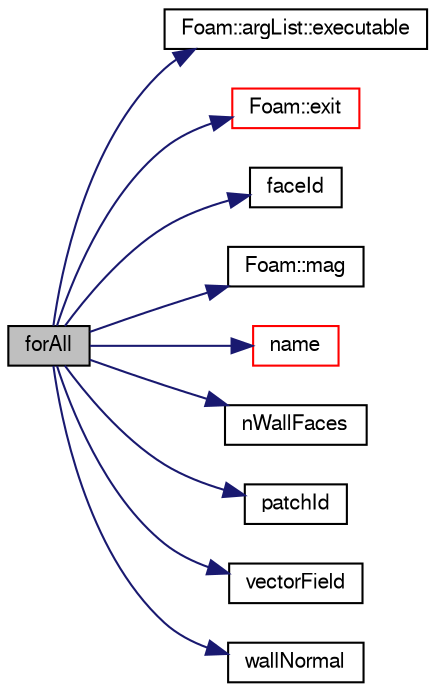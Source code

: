 digraph "forAll"
{
  bgcolor="transparent";
  edge [fontname="FreeSans",fontsize="10",labelfontname="FreeSans",labelfontsize="10"];
  node [fontname="FreeSans",fontsize="10",shape=record];
  rankdir="LR";
  Node29 [label="forAll",height=0.2,width=0.4,color="black", fillcolor="grey75", style="filled", fontcolor="black"];
  Node29 -> Node30 [color="midnightblue",fontsize="10",style="solid",fontname="FreeSans"];
  Node30 [label="Foam::argList::executable",height=0.2,width=0.4,color="black",URL="$a26662.html#a765dc84fb62a292b0dee3034a510b14e",tooltip="Name of executable without the path. "];
  Node29 -> Node31 [color="midnightblue",fontsize="10",style="solid",fontname="FreeSans"];
  Node31 [label="Foam::exit",height=0.2,width=0.4,color="red",URL="$a21124.html#a06ca7250d8e89caf05243ec094843642"];
  Node29 -> Node78 [color="midnightblue",fontsize="10",style="solid",fontname="FreeSans"];
  Node78 [label="faceId",height=0.2,width=0.4,color="black",URL="$a20186.html#af884d6b83fadf458db3d561846b816cc"];
  Node29 -> Node79 [color="midnightblue",fontsize="10",style="solid",fontname="FreeSans"];
  Node79 [label="Foam::mag",height=0.2,width=0.4,color="black",URL="$a21124.html#a929da2a3fdcf3dacbbe0487d3a330dae"];
  Node29 -> Node80 [color="midnightblue",fontsize="10",style="solid",fontname="FreeSans"];
  Node80 [label="name",height=0.2,width=0.4,color="red",URL="$a12539.html#a82e193fb66ae8aade6c98ed7ff994906",tooltip="Return a string representation of a Scalar. "];
  Node29 -> Node82 [color="midnightblue",fontsize="10",style="solid",fontname="FreeSans"];
  Node82 [label="nWallFaces",height=0.2,width=0.4,color="black",URL="$a20186.html#ace3ce457d57f6aa80fad527f34d117c8"];
  Node29 -> Node83 [color="midnightblue",fontsize="10",style="solid",fontname="FreeSans"];
  Node83 [label="patchId",height=0.2,width=0.4,color="black",URL="$a20186.html#a331bf146c76d695e9b2b9d4e7e1ebd2c"];
  Node29 -> Node84 [color="midnightblue",fontsize="10",style="solid",fontname="FreeSans"];
  Node84 [label="vectorField",height=0.2,width=0.4,color="black",URL="$a19007.html#a26449ea948f1206dbb29e1bc6e5c7c64"];
  Node29 -> Node85 [color="midnightblue",fontsize="10",style="solid",fontname="FreeSans"];
  Node85 [label="wallNormal",height=0.2,width=0.4,color="black",URL="$a20186.html#af2da9abd00b2647e2af42f2dcb4987fc"];
}
